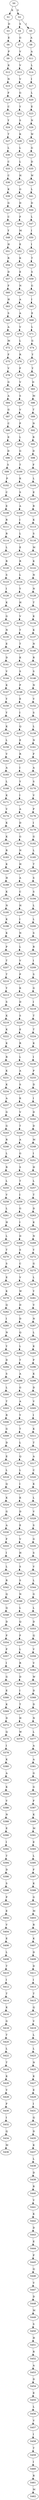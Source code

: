 strict digraph  {
	S0 -> S1 [ label = K ];
	S0 -> S2 [ label = S ];
	S1 -> S3 [ label = D ];
	S2 -> S4 [ label = S ];
	S2 -> S5 [ label = I ];
	S3 -> S6 [ label = E ];
	S4 -> S7 [ label = G ];
	S5 -> S8 [ label = A ];
	S6 -> S9 [ label = P ];
	S7 -> S10 [ label = V ];
	S8 -> S11 [ label = A ];
	S9 -> S12 [ label = K ];
	S10 -> S13 [ label = V ];
	S11 -> S14 [ label = L ];
	S12 -> S15 [ label = N ];
	S13 -> S16 [ label = V ];
	S14 -> S17 [ label = I ];
	S15 -> S18 [ label = F ];
	S16 -> S19 [ label = G ];
	S17 -> S20 [ label = L ];
	S18 -> S21 [ label = C ];
	S19 -> S22 [ label = Y ];
	S20 -> S23 [ label = E ];
	S21 -> S24 [ label = Y ];
	S22 -> S25 [ label = S ];
	S23 -> S26 [ label = N ];
	S24 -> S27 [ label = T ];
	S25 -> S28 [ label = K ];
	S26 -> S29 [ label = W ];
	S27 -> S30 [ label = L ];
	S28 -> S31 [ label = L ];
	S29 -> S32 [ label = G ];
	S30 -> S33 [ label = C ];
	S31 -> S34 [ label = L ];
	S32 -> S35 [ label = D ];
	S33 -> S36 [ label = C ];
	S34 -> S37 [ label = H ];
	S35 -> S38 [ label = W ];
	S36 -> S39 [ label = K ];
	S37 -> S40 [ label = G ];
	S38 -> S41 [ label = L ];
	S39 -> S42 [ label = G ];
	S40 -> S43 [ label = D ];
	S41 -> S44 [ label = D ];
	S42 -> S45 [ label = C ];
	S43 -> S46 [ label = F ];
	S44 -> S47 [ label = L ];
	S45 -> S48 [ label = Y ];
	S46 -> S49 [ label = M ];
	S47 -> S50 [ label = I ];
	S48 -> S51 [ label = H ];
	S49 -> S52 [ label = E ];
	S50 -> S53 [ label = I ];
	S51 -> S54 [ label = R ];
	S52 -> S55 [ label = K ];
	S53 -> S56 [ label = T ];
	S54 -> S57 [ label = D ];
	S55 -> S58 [ label = E ];
	S56 -> S59 [ label = S ];
	S57 -> S60 [ label = F ];
	S58 -> S61 [ label = N ];
	S59 -> S62 [ label = G ];
	S60 -> S63 [ label = H ];
	S61 -> S64 [ label = A ];
	S62 -> S65 [ label = I ];
	S63 -> S66 [ label = S ];
	S64 -> S67 [ label = A ];
	S65 -> S68 [ label = E ];
	S66 -> S69 [ label = A ];
	S67 -> S70 [ label = V ];
	S68 -> S71 [ label = L ];
	S69 -> S72 [ label = M ];
	S70 -> S73 [ label = L ];
	S71 -> S74 [ label = G ];
	S72 -> S75 [ label = F ];
	S73 -> S76 [ label = R ];
	S74 -> S77 [ label = Y ];
	S75 -> S78 [ label = V ];
	S76 -> S79 [ label = F ];
	S77 -> S80 [ label = Y ];
	S78 -> S81 [ label = G ];
	S79 -> S82 [ label = V ];
	S80 -> S83 [ label = D ];
	S81 -> S84 [ label = A ];
	S82 -> S85 [ label = S ];
	S83 -> S86 [ label = M ];
	S84 -> S87 [ label = G ];
	S85 -> S88 [ label = V ];
	S86 -> S89 [ label = T ];
	S87 -> S90 [ label = C ];
	S88 -> S91 [ label = P ];
	S89 -> S92 [ label = N ];
	S90 -> S93 [ label = E ];
	S91 -> S94 [ label = L ];
	S92 -> S95 [ label = R ];
	S93 -> S96 [ label = D ];
	S94 -> S97 [ label = G ];
	S95 -> S98 [ label = D ];
	S96 -> S99 [ label = S ];
	S97 -> S100 [ label = T ];
	S98 -> S101 [ label = F ];
	S99 -> S102 [ label = P ];
	S100 -> S103 [ label = K ];
	S101 -> S104 [ label = L ];
	S102 -> S105 [ label = C ];
	S103 -> S106 [ label = S ];
	S104 -> S107 [ label = E ];
	S105 -> S108 [ label = E ];
	S106 -> S109 [ label = A ];
	S107 -> S110 [ label = R ];
	S108 -> S111 [ label = R ];
	S109 -> S112 [ label = I ];
	S110 -> S113 [ label = K ];
	S111 -> S114 [ label = R ];
	S112 -> S115 [ label = L ];
	S113 -> S116 [ label = S ];
	S114 -> S117 [ label = L ];
	S115 -> S118 [ label = E ];
	S116 -> S119 [ label = M ];
	S117 -> S120 [ label = R ];
	S118 -> S121 [ label = R ];
	S119 -> S122 [ label = K ];
	S120 -> S123 [ label = S ];
	S121 -> S124 [ label = L ];
	S122 -> S125 [ label = N ];
	S123 -> S126 [ label = I ];
	S124 -> S127 [ label = Y ];
	S125 -> S128 [ label = N ];
	S126 -> S129 [ label = K ];
	S127 -> S130 [ label = H ];
	S128 -> S131 [ label = T ];
	S129 -> S132 [ label = G ];
	S130 -> S133 [ label = V ];
	S131 -> S134 [ label = K ];
	S132 -> S135 [ label = N ];
	S133 -> S136 [ label = T ];
	S134 -> S137 [ label = K ];
	S135 -> S138 [ label = E ];
	S136 -> S139 [ label = T ];
	S137 -> S140 [ label = N ];
	S138 -> S141 [ label = D ];
	S139 -> S142 [ label = K ];
	S140 -> S143 [ label = R ];
	S141 -> S144 [ label = V ];
	S142 -> S145 [ label = S ];
	S143 -> S146 [ label = S ];
	S144 -> S147 [ label = K ];
	S145 -> S148 [ label = P ];
	S146 -> S149 [ label = N ];
	S147 -> S150 [ label = Y ];
	S148 -> S151 [ label = E ];
	S149 -> S152 [ label = V ];
	S150 -> S153 [ label = Y ];
	S151 -> S154 [ label = I ];
	S152 -> S155 [ label = S ];
	S153 -> S156 [ label = K ];
	S154 -> S157 [ label = Q ];
	S155 -> S158 [ label = L ];
	S156 -> S159 [ label = L ];
	S157 -> S160 [ label = E ];
	S158 -> S161 [ label = N ];
	S159 -> S162 [ label = V ];
	S160 -> S163 [ label = R ];
	S161 -> S164 [ label = F ];
	S162 -> S165 [ label = A ];
	S163 -> S166 [ label = I ];
	S164 -> S167 [ label = A ];
	S165 -> S168 [ label = L ];
	S166 -> S169 [ label = Y ];
	S167 -> S170 [ label = S ];
	S168 -> S171 [ label = K ];
	S169 -> S172 [ label = I ];
	S170 -> S173 [ label = V ];
	S171 -> S174 [ label = V ];
	S172 -> S175 [ label = A ];
	S173 -> S176 [ label = P ];
	S174 -> S177 [ label = K ];
	S175 -> S178 [ label = D ];
	S176 -> S179 [ label = I ];
	S177 -> S180 [ label = K ];
	S178 -> S181 [ label = G ];
	S179 -> S182 [ label = G ];
	S180 -> S183 [ label = R ];
	S181 -> S184 [ label = N ];
	S182 -> S185 [ label = L ];
	S183 -> S186 [ label = K ];
	S184 -> S187 [ label = H ];
	S185 -> S188 [ label = T ];
	S186 -> S189 [ label = H ];
	S187 -> S190 [ label = A ];
	S188 -> S191 [ label = S ];
	S189 -> S192 [ label = K ];
	S190 -> S193 [ label = C ];
	S191 -> S194 [ label = S ];
	S192 -> S195 [ label = N ];
	S193 -> S196 [ label = H ];
	S194 -> S197 [ label = L ];
	S195 -> S198 [ label = K ];
	S196 -> S199 [ label = I ];
	S197 -> S200 [ label = L ];
	S198 -> S201 [ label = K ];
	S199 -> S202 [ label = N ];
	S200 -> S203 [ label = S ];
	S201 -> S204 [ label = P ];
	S202 -> S205 [ label = L ];
	S203 -> S206 [ label = R ];
	S204 -> S207 [ label = T ];
	S205 -> S208 [ label = V ];
	S206 -> S209 [ label = I ];
	S207 -> S210 [ label = T ];
	S208 -> S211 [ label = P ];
	S209 -> S212 [ label = S ];
	S210 -> S213 [ label = Y ];
	S211 -> S214 [ label = K ];
	S212 -> S215 [ label = G ];
	S213 -> S216 [ label = S ];
	S214 -> S217 [ label = D ];
	S215 -> S218 [ label = I ];
	S216 -> S219 [ label = K ];
	S217 -> S220 [ label = S ];
	S218 -> S221 [ label = T ];
	S219 -> S222 [ label = K ];
	S220 -> S223 [ label = E ];
	S221 -> S224 [ label = T ];
	S222 -> S225 [ label = K ];
	S223 -> S226 [ label = R ];
	S224 -> S227 [ label = K ];
	S225 -> S228 [ label = R ];
	S226 -> S229 [ label = L ];
	S227 -> S230 [ label = I ];
	S228 -> S231 [ label = K ];
	S229 -> S232 [ label = A ];
	S230 -> S233 [ label = P ];
	S231 -> S234 [ label = K ];
	S232 -> S235 [ label = S ];
	S233 -> S236 [ label = D ];
	S234 -> S237 [ label = A ];
	S235 -> S238 [ label = K ];
	S236 -> S239 [ label = I ];
	S237 -> S240 [ label = G ];
	S238 -> S241 [ label = V ];
	S239 -> S242 [ label = D ];
	S240 -> S243 [ label = G ];
	S241 -> S244 [ label = T ];
	S242 -> S245 [ label = D ];
	S243 -> S246 [ label = R ];
	S244 -> S247 [ label = A ];
	S245 -> S248 [ label = M ];
	S246 -> S249 [ label = L ];
	S247 -> S250 [ label = G ];
	S248 -> S251 [ label = I ];
	S249 -> S252 [ label = R ];
	S250 -> S253 [ label = S ];
	S251 -> S254 [ label = H ];
	S252 -> S255 [ label = L ];
	S253 -> S256 [ label = T ];
	S254 -> S257 [ label = L ];
	S255 -> S258 [ label = V ];
	S256 -> S259 [ label = I ];
	S257 -> S260 [ label = T ];
	S258 -> S261 [ label = L ];
	S259 -> S262 [ label = G ];
	S260 -> S263 [ label = D ];
	S261 -> S264 [ label = H ];
	S262 -> S265 [ label = I ];
	S263 -> S266 [ label = K ];
	S264 -> S267 [ label = L ];
	S265 -> S268 [ label = D ];
	S266 -> S269 [ label = N ];
	S267 -> S270 [ label = T ];
	S268 -> S271 [ label = S ];
	S269 -> S272 [ label = Y ];
	S270 -> S273 [ label = S ];
	S271 -> S274 [ label = C ];
	S272 -> S275 [ label = G ];
	S273 -> S276 [ label = E ];
	S274 -> S277 [ label = V ];
	S275 -> S278 [ label = L ];
	S276 -> S279 [ label = K ];
	S277 -> S280 [ label = W ];
	S278 -> S281 [ label = Y ];
	S279 -> S282 [ label = Q ];
	S280 -> S283 [ label = D ];
	S281 -> S284 [ label = V ];
	S282 -> S285 [ label = I ];
	S283 -> S286 [ label = D ];
	S284 -> S287 [ label = N ];
	S285 -> S288 [ label = N ];
	S286 -> S289 [ label = Q ];
	S287 -> S290 [ label = L ];
	S288 -> S291 [ label = Y ];
	S289 -> S292 [ label = L ];
	S290 -> S293 [ label = K ];
	S291 -> S294 [ label = D ];
	S292 -> S295 [ label = T ];
	S293 -> S296 [ label = P ];
	S294 -> S297 [ label = S ];
	S295 -> S298 [ label = A ];
	S296 -> S299 [ label = K ];
	S297 -> S300 [ label = L ];
	S298 -> S301 [ label = G ];
	S299 -> S302 [ label = D ];
	S300 -> S303 [ label = T ];
	S301 -> S304 [ label = A ];
	S302 -> S305 [ label = V ];
	S303 -> S306 [ label = R ];
	S304 -> S307 [ label = Y ];
	S305 -> S308 [ label = I ];
	S306 -> S309 [ label = G ];
	S307 -> S310 [ label = T ];
	S308 -> S311 [ label = K ];
	S309 -> S312 [ label = D ];
	S310 -> S313 [ label = L ];
	S311 -> S314 [ label = T ];
	S312 -> S315 [ label = E ];
	S313 -> S316 [ label = Q ];
	S314 -> S317 [ label = A ];
	S315 -> S318 [ label = L ];
	S316 -> S319 [ label = L ];
	S317 -> S320 [ label = C ];
	S318 -> S321 [ label = Q ];
	S319 -> S322 [ label = I ];
	S320 -> S323 [ label = K ];
	S321 -> S324 [ label = K ];
	S322 -> S325 [ label = K ];
	S323 -> S326 [ label = L ];
	S324 -> S327 [ label = G ];
	S325 -> S328 [ label = D ];
	S326 -> S329 [ label = V ];
	S327 -> S330 [ label = A ];
	S328 -> S331 [ label = E ];
	S329 -> S332 [ label = S ];
	S330 -> S333 [ label = F ];
	S331 -> S334 [ label = V ];
	S332 -> S335 [ label = G ];
	S333 -> S336 [ label = I ];
	S334 -> S337 [ label = H ];
	S335 -> S338 [ label = S ];
	S336 -> S339 [ label = L ];
	S337 -> S340 [ label = S ];
	S338 -> S341 [ label = V ];
	S339 -> S342 [ label = R ];
	S340 -> S343 [ label = S ];
	S341 -> S344 [ label = L ];
	S342 -> S345 [ label = Q ];
	S343 -> S346 [ label = N ];
	S344 -> S347 [ label = G ];
	S345 -> S348 [ label = Q ];
	S346 -> S349 [ label = L ];
	S347 -> S350 [ label = L ];
	S348 -> S351 [ label = D ];
	S349 -> S352 [ label = Q ];
	S350 -> S353 [ label = D ];
	S351 -> S354 [ label = P ];
	S352 -> S355 [ label = F ];
	S353 -> S356 [ label = Q ];
	S354 -> S357 [ label = P ];
	S355 -> S358 [ label = L ];
	S356 -> S359 [ label = V ];
	S357 -> S360 [ label = I ];
	S358 -> S361 [ label = R ];
	S359 -> S362 [ label = V ];
	S360 -> S363 [ label = G ];
	S361 -> S364 [ label = D ];
	S362 -> S365 [ label = W ];
	S363 -> S366 [ label = E ];
	S364 -> S367 [ label = I ];
	S365 -> S368 [ label = D ];
	S366 -> S369 [ label = K ];
	S367 -> S370 [ label = T ];
	S368 -> S371 [ label = D ];
	S369 -> S372 [ label = D ];
	S370 -> S373 [ label = H ];
	S371 -> S374 [ label = N ];
	S372 -> S375 [ label = Q ];
	S373 -> S376 [ label = W ];
	S374 -> S377 [ label = L ];
	S375 -> S378 [ label = I ];
	S377 -> S379 [ label = A ];
	S378 -> S380 [ label = K ];
	S379 -> S381 [ label = A ];
	S380 -> S382 [ label = A ];
	S381 -> S383 [ label = G ];
	S382 -> S384 [ label = K ];
	S383 -> S385 [ label = G ];
	S384 -> S386 [ label = V ];
	S385 -> S387 [ label = F ];
	S386 -> S388 [ label = N ];
	S387 -> S389 [ label = K ];
	S388 -> S390 [ label = E ];
	S389 -> S391 [ label = M ];
	S390 -> S392 [ label = I ];
	S391 -> S393 [ label = E ];
	S392 -> S394 [ label = T ];
	S393 -> S395 [ label = L ];
	S394 -> S396 [ label = D ];
	S395 -> S397 [ label = F ];
	S396 -> S398 [ label = S ];
	S397 -> S399 [ label = K ];
	S398 -> S400 [ label = P ];
	S399 -> S401 [ label = G ];
	S400 -> S402 [ label = E ];
	S401 -> S403 [ label = M ];
	S402 -> S404 [ label = V ];
	S403 -> S405 [ label = R ];
	S404 -> S406 [ label = E ];
	S405 -> S407 [ label = K ];
	S406 -> S408 [ label = L ];
	S407 -> S409 [ label = D ];
	S408 -> S410 [ label = T ];
	S409 -> S411 [ label = D ];
	S410 -> S412 [ label = I ];
	S411 -> S413 [ label = I ];
	S412 -> S414 [ label = T ];
	S413 -> S415 [ label = T ];
	S414 -> S416 [ label = K ];
	S415 -> S417 [ label = Q ];
	S416 -> S418 [ label = G ];
	S417 -> S419 [ label = V ];
	S418 -> S420 [ label = T ];
	S419 -> S421 [ label = L ];
	S420 -> S422 [ label = L ];
	S421 -> S423 [ label = L ];
	S422 -> S424 [ label = T ];
	S423 -> S425 [ label = N ];
	S424 -> S426 [ label = K ];
	S425 -> S427 [ label = K ];
	S426 -> S428 [ label = V ];
	S427 -> S429 [ label = E ];
	S428 -> S430 [ label = F ];
	S429 -> S431 [ label = I ];
	S430 -> S432 [ label = I ];
	S431 -> S433 [ label = Q ];
	S432 -> S434 [ label = Q ];
	S433 -> S435 [ label = D ];
	S434 -> S436 [ label = M ];
	S435 -> S437 [ label = K ];
	S437 -> S438 [ label = L ];
	S438 -> S439 [ label = D ];
	S439 -> S440 [ label = R ];
	S440 -> S441 [ label = V ];
	S441 -> S442 [ label = K ];
	S442 -> S443 [ label = D ];
	S443 -> S444 [ label = E ];
	S444 -> S445 [ label = P ];
	S445 -> S446 [ label = Q ];
	S446 -> S447 [ label = V ];
	S447 -> S448 [ label = D ];
	S448 -> S449 [ label = M ];
	S449 -> S450 [ label = S ];
	S450 -> S451 [ label = H ];
	S451 -> S452 [ label = R ];
	S452 -> S453 [ label = A ];
	S453 -> S454 [ label = D ];
	S454 -> S455 [ label = E ];
	S455 -> S456 [ label = L ];
	S456 -> S457 [ label = V ];
	S457 -> S458 [ label = I ];
	S458 -> S459 [ label = T ];
	S459 -> S460 [ label = I ];
	S460 -> S461 [ label = R ];
	S461 -> S462 [ label = M ];
}
